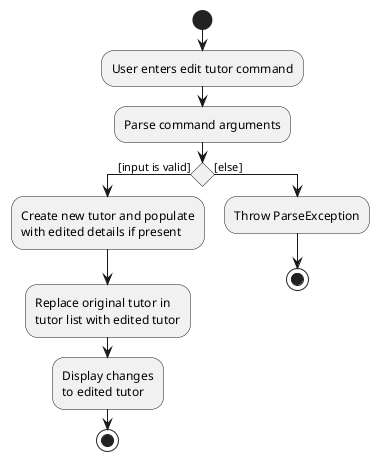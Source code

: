@startuml
start
:User enters edit tutor command;
:Parse command arguments;

if () then ([input is valid])
    :Create new tutor and populate
    with edited details if present;
    :Replace original tutor in
    tutor list with edited tutor;
    :Display changes
    to edited tutor;
    stop
else ([else])
    :Throw ParseException;
    stop
endif
@enduml
